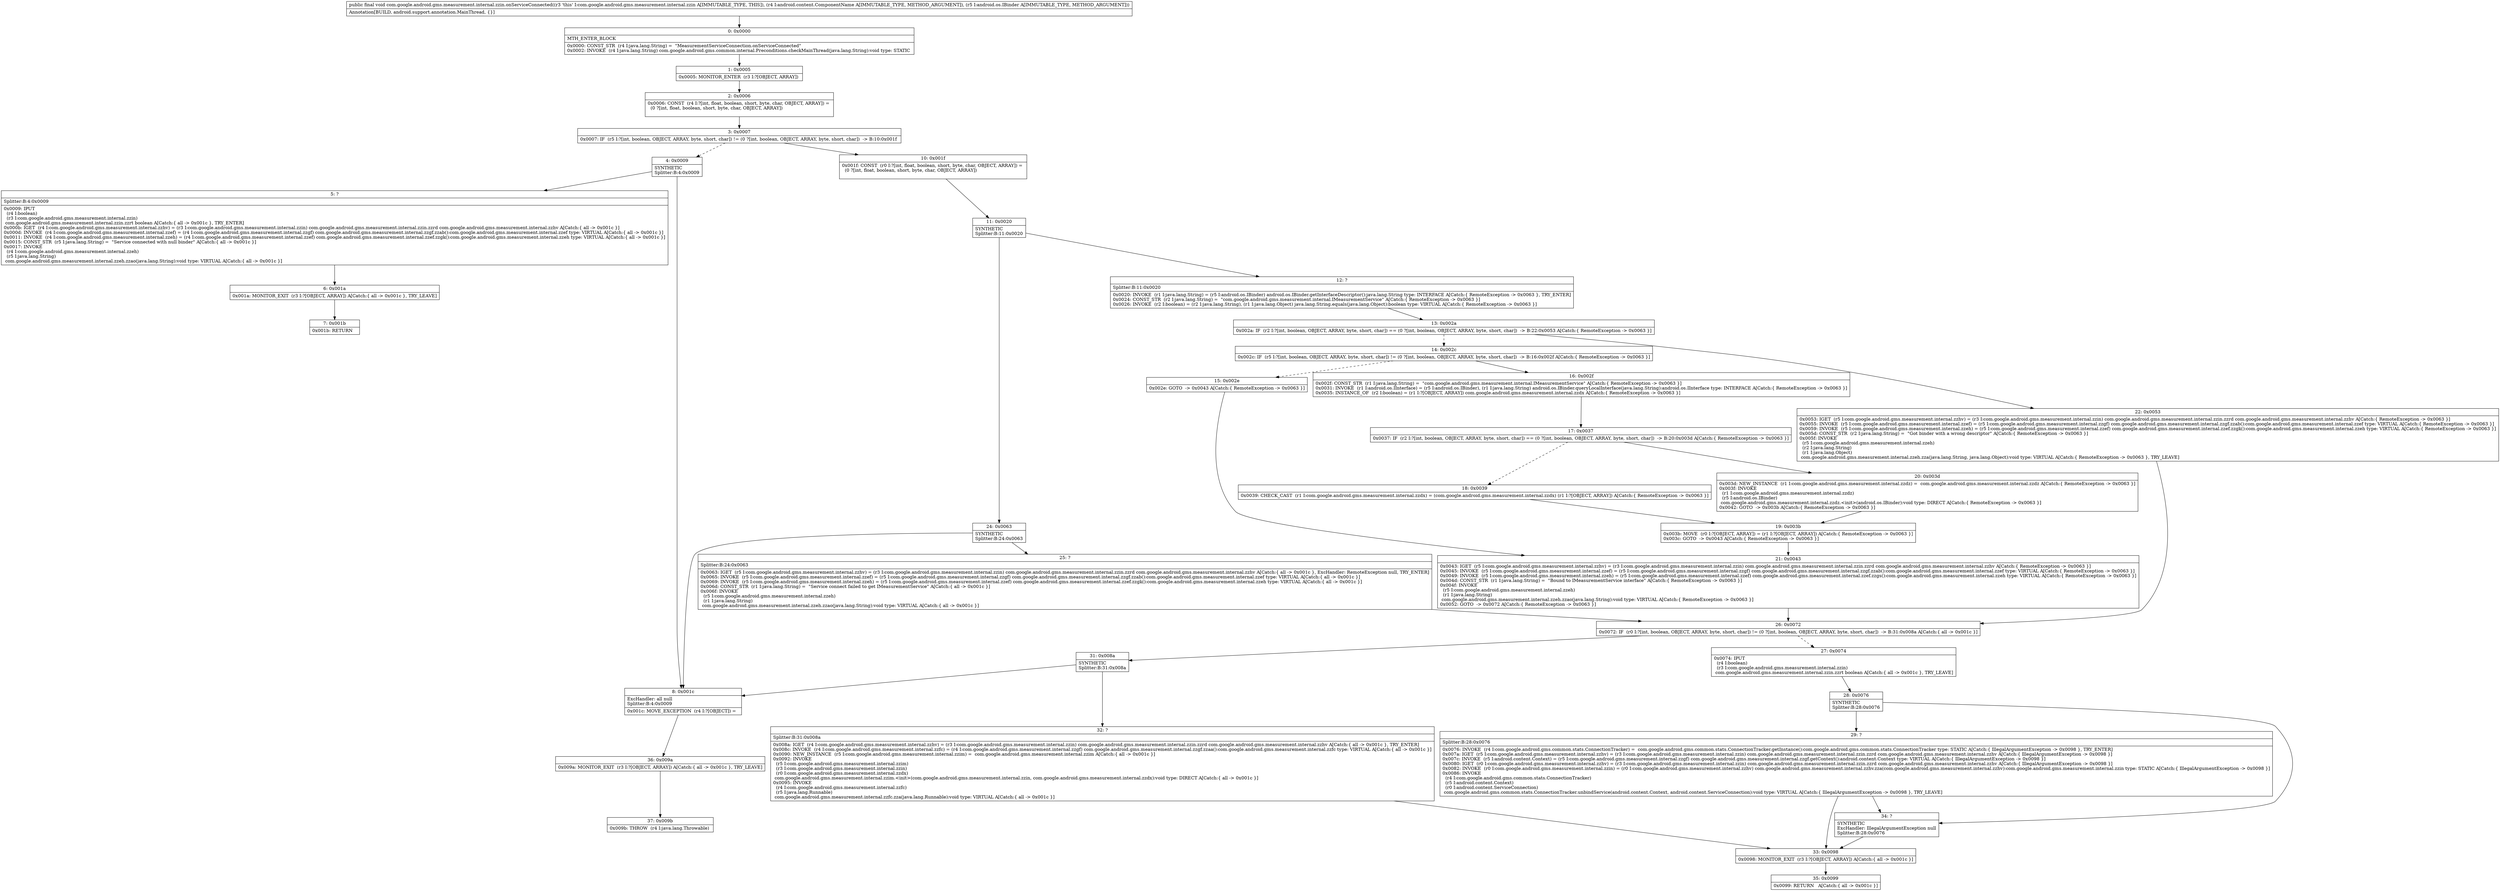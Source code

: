 digraph "CFG forcom.google.android.gms.measurement.internal.zzin.onServiceConnected(Landroid\/content\/ComponentName;Landroid\/os\/IBinder;)V" {
Node_0 [shape=record,label="{0\:\ 0x0000|MTH_ENTER_BLOCK\l|0x0000: CONST_STR  (r4 I:java.lang.String) =  \"MeasurementServiceConnection.onServiceConnected\" \l0x0002: INVOKE  (r4 I:java.lang.String) com.google.android.gms.common.internal.Preconditions.checkMainThread(java.lang.String):void type: STATIC \l}"];
Node_1 [shape=record,label="{1\:\ 0x0005|0x0005: MONITOR_ENTER  (r3 I:?[OBJECT, ARRAY]) \l}"];
Node_2 [shape=record,label="{2\:\ 0x0006|0x0006: CONST  (r4 I:?[int, float, boolean, short, byte, char, OBJECT, ARRAY]) = \l  (0 ?[int, float, boolean, short, byte, char, OBJECT, ARRAY])\l \l}"];
Node_3 [shape=record,label="{3\:\ 0x0007|0x0007: IF  (r5 I:?[int, boolean, OBJECT, ARRAY, byte, short, char]) != (0 ?[int, boolean, OBJECT, ARRAY, byte, short, char])  \-\> B:10:0x001f \l}"];
Node_4 [shape=record,label="{4\:\ 0x0009|SYNTHETIC\lSplitter:B:4:0x0009\l}"];
Node_5 [shape=record,label="{5\:\ ?|Splitter:B:4:0x0009\l|0x0009: IPUT  \l  (r4 I:boolean)\l  (r3 I:com.google.android.gms.measurement.internal.zzin)\l com.google.android.gms.measurement.internal.zzin.zzrt boolean A[Catch:\{ all \-\> 0x001c \}, TRY_ENTER]\l0x000b: IGET  (r4 I:com.google.android.gms.measurement.internal.zzhv) = (r3 I:com.google.android.gms.measurement.internal.zzin) com.google.android.gms.measurement.internal.zzin.zzrd com.google.android.gms.measurement.internal.zzhv A[Catch:\{ all \-\> 0x001c \}]\l0x000d: INVOKE  (r4 I:com.google.android.gms.measurement.internal.zzef) = (r4 I:com.google.android.gms.measurement.internal.zzgf) com.google.android.gms.measurement.internal.zzgf.zzab():com.google.android.gms.measurement.internal.zzef type: VIRTUAL A[Catch:\{ all \-\> 0x001c \}]\l0x0011: INVOKE  (r4 I:com.google.android.gms.measurement.internal.zzeh) = (r4 I:com.google.android.gms.measurement.internal.zzef) com.google.android.gms.measurement.internal.zzef.zzgk():com.google.android.gms.measurement.internal.zzeh type: VIRTUAL A[Catch:\{ all \-\> 0x001c \}]\l0x0015: CONST_STR  (r5 I:java.lang.String) =  \"Service connected with null binder\" A[Catch:\{ all \-\> 0x001c \}]\l0x0017: INVOKE  \l  (r4 I:com.google.android.gms.measurement.internal.zzeh)\l  (r5 I:java.lang.String)\l com.google.android.gms.measurement.internal.zzeh.zzao(java.lang.String):void type: VIRTUAL A[Catch:\{ all \-\> 0x001c \}]\l}"];
Node_6 [shape=record,label="{6\:\ 0x001a|0x001a: MONITOR_EXIT  (r3 I:?[OBJECT, ARRAY]) A[Catch:\{ all \-\> 0x001c \}, TRY_LEAVE]\l}"];
Node_7 [shape=record,label="{7\:\ 0x001b|0x001b: RETURN   \l}"];
Node_8 [shape=record,label="{8\:\ 0x001c|ExcHandler: all null\lSplitter:B:4:0x0009\l|0x001c: MOVE_EXCEPTION  (r4 I:?[OBJECT]) =  \l}"];
Node_10 [shape=record,label="{10\:\ 0x001f|0x001f: CONST  (r0 I:?[int, float, boolean, short, byte, char, OBJECT, ARRAY]) = \l  (0 ?[int, float, boolean, short, byte, char, OBJECT, ARRAY])\l \l}"];
Node_11 [shape=record,label="{11\:\ 0x0020|SYNTHETIC\lSplitter:B:11:0x0020\l}"];
Node_12 [shape=record,label="{12\:\ ?|Splitter:B:11:0x0020\l|0x0020: INVOKE  (r1 I:java.lang.String) = (r5 I:android.os.IBinder) android.os.IBinder.getInterfaceDescriptor():java.lang.String type: INTERFACE A[Catch:\{ RemoteException \-\> 0x0063 \}, TRY_ENTER]\l0x0024: CONST_STR  (r2 I:java.lang.String) =  \"com.google.android.gms.measurement.internal.IMeasurementService\" A[Catch:\{ RemoteException \-\> 0x0063 \}]\l0x0026: INVOKE  (r2 I:boolean) = (r2 I:java.lang.String), (r1 I:java.lang.Object) java.lang.String.equals(java.lang.Object):boolean type: VIRTUAL A[Catch:\{ RemoteException \-\> 0x0063 \}]\l}"];
Node_13 [shape=record,label="{13\:\ 0x002a|0x002a: IF  (r2 I:?[int, boolean, OBJECT, ARRAY, byte, short, char]) == (0 ?[int, boolean, OBJECT, ARRAY, byte, short, char])  \-\> B:22:0x0053 A[Catch:\{ RemoteException \-\> 0x0063 \}]\l}"];
Node_14 [shape=record,label="{14\:\ 0x002c|0x002c: IF  (r5 I:?[int, boolean, OBJECT, ARRAY, byte, short, char]) != (0 ?[int, boolean, OBJECT, ARRAY, byte, short, char])  \-\> B:16:0x002f A[Catch:\{ RemoteException \-\> 0x0063 \}]\l}"];
Node_15 [shape=record,label="{15\:\ 0x002e|0x002e: GOTO  \-\> 0x0043 A[Catch:\{ RemoteException \-\> 0x0063 \}]\l}"];
Node_16 [shape=record,label="{16\:\ 0x002f|0x002f: CONST_STR  (r1 I:java.lang.String) =  \"com.google.android.gms.measurement.internal.IMeasurementService\" A[Catch:\{ RemoteException \-\> 0x0063 \}]\l0x0031: INVOKE  (r1 I:android.os.IInterface) = (r5 I:android.os.IBinder), (r1 I:java.lang.String) android.os.IBinder.queryLocalInterface(java.lang.String):android.os.IInterface type: INTERFACE A[Catch:\{ RemoteException \-\> 0x0063 \}]\l0x0035: INSTANCE_OF  (r2 I:boolean) = (r1 I:?[OBJECT, ARRAY]) com.google.android.gms.measurement.internal.zzdx A[Catch:\{ RemoteException \-\> 0x0063 \}]\l}"];
Node_17 [shape=record,label="{17\:\ 0x0037|0x0037: IF  (r2 I:?[int, boolean, OBJECT, ARRAY, byte, short, char]) == (0 ?[int, boolean, OBJECT, ARRAY, byte, short, char])  \-\> B:20:0x003d A[Catch:\{ RemoteException \-\> 0x0063 \}]\l}"];
Node_18 [shape=record,label="{18\:\ 0x0039|0x0039: CHECK_CAST  (r1 I:com.google.android.gms.measurement.internal.zzdx) = (com.google.android.gms.measurement.internal.zzdx) (r1 I:?[OBJECT, ARRAY]) A[Catch:\{ RemoteException \-\> 0x0063 \}]\l}"];
Node_19 [shape=record,label="{19\:\ 0x003b|0x003b: MOVE  (r0 I:?[OBJECT, ARRAY]) = (r1 I:?[OBJECT, ARRAY]) A[Catch:\{ RemoteException \-\> 0x0063 \}]\l0x003c: GOTO  \-\> 0x0043 A[Catch:\{ RemoteException \-\> 0x0063 \}]\l}"];
Node_20 [shape=record,label="{20\:\ 0x003d|0x003d: NEW_INSTANCE  (r1 I:com.google.android.gms.measurement.internal.zzdz) =  com.google.android.gms.measurement.internal.zzdz A[Catch:\{ RemoteException \-\> 0x0063 \}]\l0x003f: INVOKE  \l  (r1 I:com.google.android.gms.measurement.internal.zzdz)\l  (r5 I:android.os.IBinder)\l com.google.android.gms.measurement.internal.zzdz.\<init\>(android.os.IBinder):void type: DIRECT A[Catch:\{ RemoteException \-\> 0x0063 \}]\l0x0042: GOTO  \-\> 0x003b A[Catch:\{ RemoteException \-\> 0x0063 \}]\l}"];
Node_21 [shape=record,label="{21\:\ 0x0043|0x0043: IGET  (r5 I:com.google.android.gms.measurement.internal.zzhv) = (r3 I:com.google.android.gms.measurement.internal.zzin) com.google.android.gms.measurement.internal.zzin.zzrd com.google.android.gms.measurement.internal.zzhv A[Catch:\{ RemoteException \-\> 0x0063 \}]\l0x0045: INVOKE  (r5 I:com.google.android.gms.measurement.internal.zzef) = (r5 I:com.google.android.gms.measurement.internal.zzgf) com.google.android.gms.measurement.internal.zzgf.zzab():com.google.android.gms.measurement.internal.zzef type: VIRTUAL A[Catch:\{ RemoteException \-\> 0x0063 \}]\l0x0049: INVOKE  (r5 I:com.google.android.gms.measurement.internal.zzeh) = (r5 I:com.google.android.gms.measurement.internal.zzef) com.google.android.gms.measurement.internal.zzef.zzgs():com.google.android.gms.measurement.internal.zzeh type: VIRTUAL A[Catch:\{ RemoteException \-\> 0x0063 \}]\l0x004d: CONST_STR  (r1 I:java.lang.String) =  \"Bound to IMeasurementService interface\" A[Catch:\{ RemoteException \-\> 0x0063 \}]\l0x004f: INVOKE  \l  (r5 I:com.google.android.gms.measurement.internal.zzeh)\l  (r1 I:java.lang.String)\l com.google.android.gms.measurement.internal.zzeh.zzao(java.lang.String):void type: VIRTUAL A[Catch:\{ RemoteException \-\> 0x0063 \}]\l0x0052: GOTO  \-\> 0x0072 A[Catch:\{ RemoteException \-\> 0x0063 \}]\l}"];
Node_22 [shape=record,label="{22\:\ 0x0053|0x0053: IGET  (r5 I:com.google.android.gms.measurement.internal.zzhv) = (r3 I:com.google.android.gms.measurement.internal.zzin) com.google.android.gms.measurement.internal.zzin.zzrd com.google.android.gms.measurement.internal.zzhv A[Catch:\{ RemoteException \-\> 0x0063 \}]\l0x0055: INVOKE  (r5 I:com.google.android.gms.measurement.internal.zzef) = (r5 I:com.google.android.gms.measurement.internal.zzgf) com.google.android.gms.measurement.internal.zzgf.zzab():com.google.android.gms.measurement.internal.zzef type: VIRTUAL A[Catch:\{ RemoteException \-\> 0x0063 \}]\l0x0059: INVOKE  (r5 I:com.google.android.gms.measurement.internal.zzeh) = (r5 I:com.google.android.gms.measurement.internal.zzef) com.google.android.gms.measurement.internal.zzef.zzgk():com.google.android.gms.measurement.internal.zzeh type: VIRTUAL A[Catch:\{ RemoteException \-\> 0x0063 \}]\l0x005d: CONST_STR  (r2 I:java.lang.String) =  \"Got binder with a wrong descriptor\" A[Catch:\{ RemoteException \-\> 0x0063 \}]\l0x005f: INVOKE  \l  (r5 I:com.google.android.gms.measurement.internal.zzeh)\l  (r2 I:java.lang.String)\l  (r1 I:java.lang.Object)\l com.google.android.gms.measurement.internal.zzeh.zza(java.lang.String, java.lang.Object):void type: VIRTUAL A[Catch:\{ RemoteException \-\> 0x0063 \}, TRY_LEAVE]\l}"];
Node_24 [shape=record,label="{24\:\ 0x0063|SYNTHETIC\lSplitter:B:24:0x0063\l}"];
Node_25 [shape=record,label="{25\:\ ?|Splitter:B:24:0x0063\l|0x0063: IGET  (r5 I:com.google.android.gms.measurement.internal.zzhv) = (r3 I:com.google.android.gms.measurement.internal.zzin) com.google.android.gms.measurement.internal.zzin.zzrd com.google.android.gms.measurement.internal.zzhv A[Catch:\{ all \-\> 0x001c \}, ExcHandler: RemoteException null, TRY_ENTER]\l0x0065: INVOKE  (r5 I:com.google.android.gms.measurement.internal.zzef) = (r5 I:com.google.android.gms.measurement.internal.zzgf) com.google.android.gms.measurement.internal.zzgf.zzab():com.google.android.gms.measurement.internal.zzef type: VIRTUAL A[Catch:\{ all \-\> 0x001c \}]\l0x0069: INVOKE  (r5 I:com.google.android.gms.measurement.internal.zzeh) = (r5 I:com.google.android.gms.measurement.internal.zzef) com.google.android.gms.measurement.internal.zzef.zzgk():com.google.android.gms.measurement.internal.zzeh type: VIRTUAL A[Catch:\{ all \-\> 0x001c \}]\l0x006d: CONST_STR  (r1 I:java.lang.String) =  \"Service connect failed to get IMeasurementService\" A[Catch:\{ all \-\> 0x001c \}]\l0x006f: INVOKE  \l  (r5 I:com.google.android.gms.measurement.internal.zzeh)\l  (r1 I:java.lang.String)\l com.google.android.gms.measurement.internal.zzeh.zzao(java.lang.String):void type: VIRTUAL A[Catch:\{ all \-\> 0x001c \}]\l}"];
Node_26 [shape=record,label="{26\:\ 0x0072|0x0072: IF  (r0 I:?[int, boolean, OBJECT, ARRAY, byte, short, char]) != (0 ?[int, boolean, OBJECT, ARRAY, byte, short, char])  \-\> B:31:0x008a A[Catch:\{ all \-\> 0x001c \}]\l}"];
Node_27 [shape=record,label="{27\:\ 0x0074|0x0074: IPUT  \l  (r4 I:boolean)\l  (r3 I:com.google.android.gms.measurement.internal.zzin)\l com.google.android.gms.measurement.internal.zzin.zzrt boolean A[Catch:\{ all \-\> 0x001c \}, TRY_LEAVE]\l}"];
Node_28 [shape=record,label="{28\:\ 0x0076|SYNTHETIC\lSplitter:B:28:0x0076\l}"];
Node_29 [shape=record,label="{29\:\ ?|Splitter:B:28:0x0076\l|0x0076: INVOKE  (r4 I:com.google.android.gms.common.stats.ConnectionTracker) =  com.google.android.gms.common.stats.ConnectionTracker.getInstance():com.google.android.gms.common.stats.ConnectionTracker type: STATIC A[Catch:\{ IllegalArgumentException \-\> 0x0098 \}, TRY_ENTER]\l0x007a: IGET  (r5 I:com.google.android.gms.measurement.internal.zzhv) = (r3 I:com.google.android.gms.measurement.internal.zzin) com.google.android.gms.measurement.internal.zzin.zzrd com.google.android.gms.measurement.internal.zzhv A[Catch:\{ IllegalArgumentException \-\> 0x0098 \}]\l0x007c: INVOKE  (r5 I:android.content.Context) = (r5 I:com.google.android.gms.measurement.internal.zzgf) com.google.android.gms.measurement.internal.zzgf.getContext():android.content.Context type: VIRTUAL A[Catch:\{ IllegalArgumentException \-\> 0x0098 \}]\l0x0080: IGET  (r0 I:com.google.android.gms.measurement.internal.zzhv) = (r3 I:com.google.android.gms.measurement.internal.zzin) com.google.android.gms.measurement.internal.zzin.zzrd com.google.android.gms.measurement.internal.zzhv A[Catch:\{ IllegalArgumentException \-\> 0x0098 \}]\l0x0082: INVOKE  (r0 I:com.google.android.gms.measurement.internal.zzin) = (r0 I:com.google.android.gms.measurement.internal.zzhv) com.google.android.gms.measurement.internal.zzhv.zza(com.google.android.gms.measurement.internal.zzhv):com.google.android.gms.measurement.internal.zzin type: STATIC A[Catch:\{ IllegalArgumentException \-\> 0x0098 \}]\l0x0086: INVOKE  \l  (r4 I:com.google.android.gms.common.stats.ConnectionTracker)\l  (r5 I:android.content.Context)\l  (r0 I:android.content.ServiceConnection)\l com.google.android.gms.common.stats.ConnectionTracker.unbindService(android.content.Context, android.content.ServiceConnection):void type: VIRTUAL A[Catch:\{ IllegalArgumentException \-\> 0x0098 \}, TRY_LEAVE]\l}"];
Node_31 [shape=record,label="{31\:\ 0x008a|SYNTHETIC\lSplitter:B:31:0x008a\l}"];
Node_32 [shape=record,label="{32\:\ ?|Splitter:B:31:0x008a\l|0x008a: IGET  (r4 I:com.google.android.gms.measurement.internal.zzhv) = (r3 I:com.google.android.gms.measurement.internal.zzin) com.google.android.gms.measurement.internal.zzin.zzrd com.google.android.gms.measurement.internal.zzhv A[Catch:\{ all \-\> 0x001c \}, TRY_ENTER]\l0x008c: INVOKE  (r4 I:com.google.android.gms.measurement.internal.zzfc) = (r4 I:com.google.android.gms.measurement.internal.zzgf) com.google.android.gms.measurement.internal.zzgf.zzaa():com.google.android.gms.measurement.internal.zzfc type: VIRTUAL A[Catch:\{ all \-\> 0x001c \}]\l0x0090: NEW_INSTANCE  (r5 I:com.google.android.gms.measurement.internal.zzim) =  com.google.android.gms.measurement.internal.zzim A[Catch:\{ all \-\> 0x001c \}]\l0x0092: INVOKE  \l  (r5 I:com.google.android.gms.measurement.internal.zzim)\l  (r3 I:com.google.android.gms.measurement.internal.zzin)\l  (r0 I:com.google.android.gms.measurement.internal.zzdx)\l com.google.android.gms.measurement.internal.zzim.\<init\>(com.google.android.gms.measurement.internal.zzin, com.google.android.gms.measurement.internal.zzdx):void type: DIRECT A[Catch:\{ all \-\> 0x001c \}]\l0x0095: INVOKE  \l  (r4 I:com.google.android.gms.measurement.internal.zzfc)\l  (r5 I:java.lang.Runnable)\l com.google.android.gms.measurement.internal.zzfc.zza(java.lang.Runnable):void type: VIRTUAL A[Catch:\{ all \-\> 0x001c \}]\l}"];
Node_33 [shape=record,label="{33\:\ 0x0098|0x0098: MONITOR_EXIT  (r3 I:?[OBJECT, ARRAY]) A[Catch:\{ all \-\> 0x001c \}]\l}"];
Node_34 [shape=record,label="{34\:\ ?|SYNTHETIC\lExcHandler: IllegalArgumentException null\lSplitter:B:28:0x0076\l}"];
Node_35 [shape=record,label="{35\:\ 0x0099|0x0099: RETURN   A[Catch:\{ all \-\> 0x001c \}]\l}"];
Node_36 [shape=record,label="{36\:\ 0x009a|0x009a: MONITOR_EXIT  (r3 I:?[OBJECT, ARRAY]) A[Catch:\{ all \-\> 0x001c \}, TRY_LEAVE]\l}"];
Node_37 [shape=record,label="{37\:\ 0x009b|0x009b: THROW  (r4 I:java.lang.Throwable) \l}"];
MethodNode[shape=record,label="{public final void com.google.android.gms.measurement.internal.zzin.onServiceConnected((r3 'this' I:com.google.android.gms.measurement.internal.zzin A[IMMUTABLE_TYPE, THIS]), (r4 I:android.content.ComponentName A[IMMUTABLE_TYPE, METHOD_ARGUMENT]), (r5 I:android.os.IBinder A[IMMUTABLE_TYPE, METHOD_ARGUMENT]))  | Annotation[BUILD, android.support.annotation.MainThread, \{\}]\l}"];
MethodNode -> Node_0;
Node_0 -> Node_1;
Node_1 -> Node_2;
Node_2 -> Node_3;
Node_3 -> Node_4[style=dashed];
Node_3 -> Node_10;
Node_4 -> Node_5;
Node_4 -> Node_8;
Node_5 -> Node_6;
Node_6 -> Node_7;
Node_8 -> Node_36;
Node_10 -> Node_11;
Node_11 -> Node_12;
Node_11 -> Node_24;
Node_12 -> Node_13;
Node_13 -> Node_14[style=dashed];
Node_13 -> Node_22;
Node_14 -> Node_15[style=dashed];
Node_14 -> Node_16;
Node_15 -> Node_21;
Node_16 -> Node_17;
Node_17 -> Node_18[style=dashed];
Node_17 -> Node_20;
Node_18 -> Node_19;
Node_19 -> Node_21;
Node_20 -> Node_19;
Node_21 -> Node_26;
Node_22 -> Node_26;
Node_24 -> Node_25;
Node_24 -> Node_8;
Node_25 -> Node_26;
Node_26 -> Node_27[style=dashed];
Node_26 -> Node_31;
Node_27 -> Node_28;
Node_28 -> Node_29;
Node_28 -> Node_34;
Node_29 -> Node_34;
Node_29 -> Node_33;
Node_31 -> Node_32;
Node_31 -> Node_8;
Node_32 -> Node_33;
Node_33 -> Node_35;
Node_34 -> Node_33;
Node_36 -> Node_37;
}

